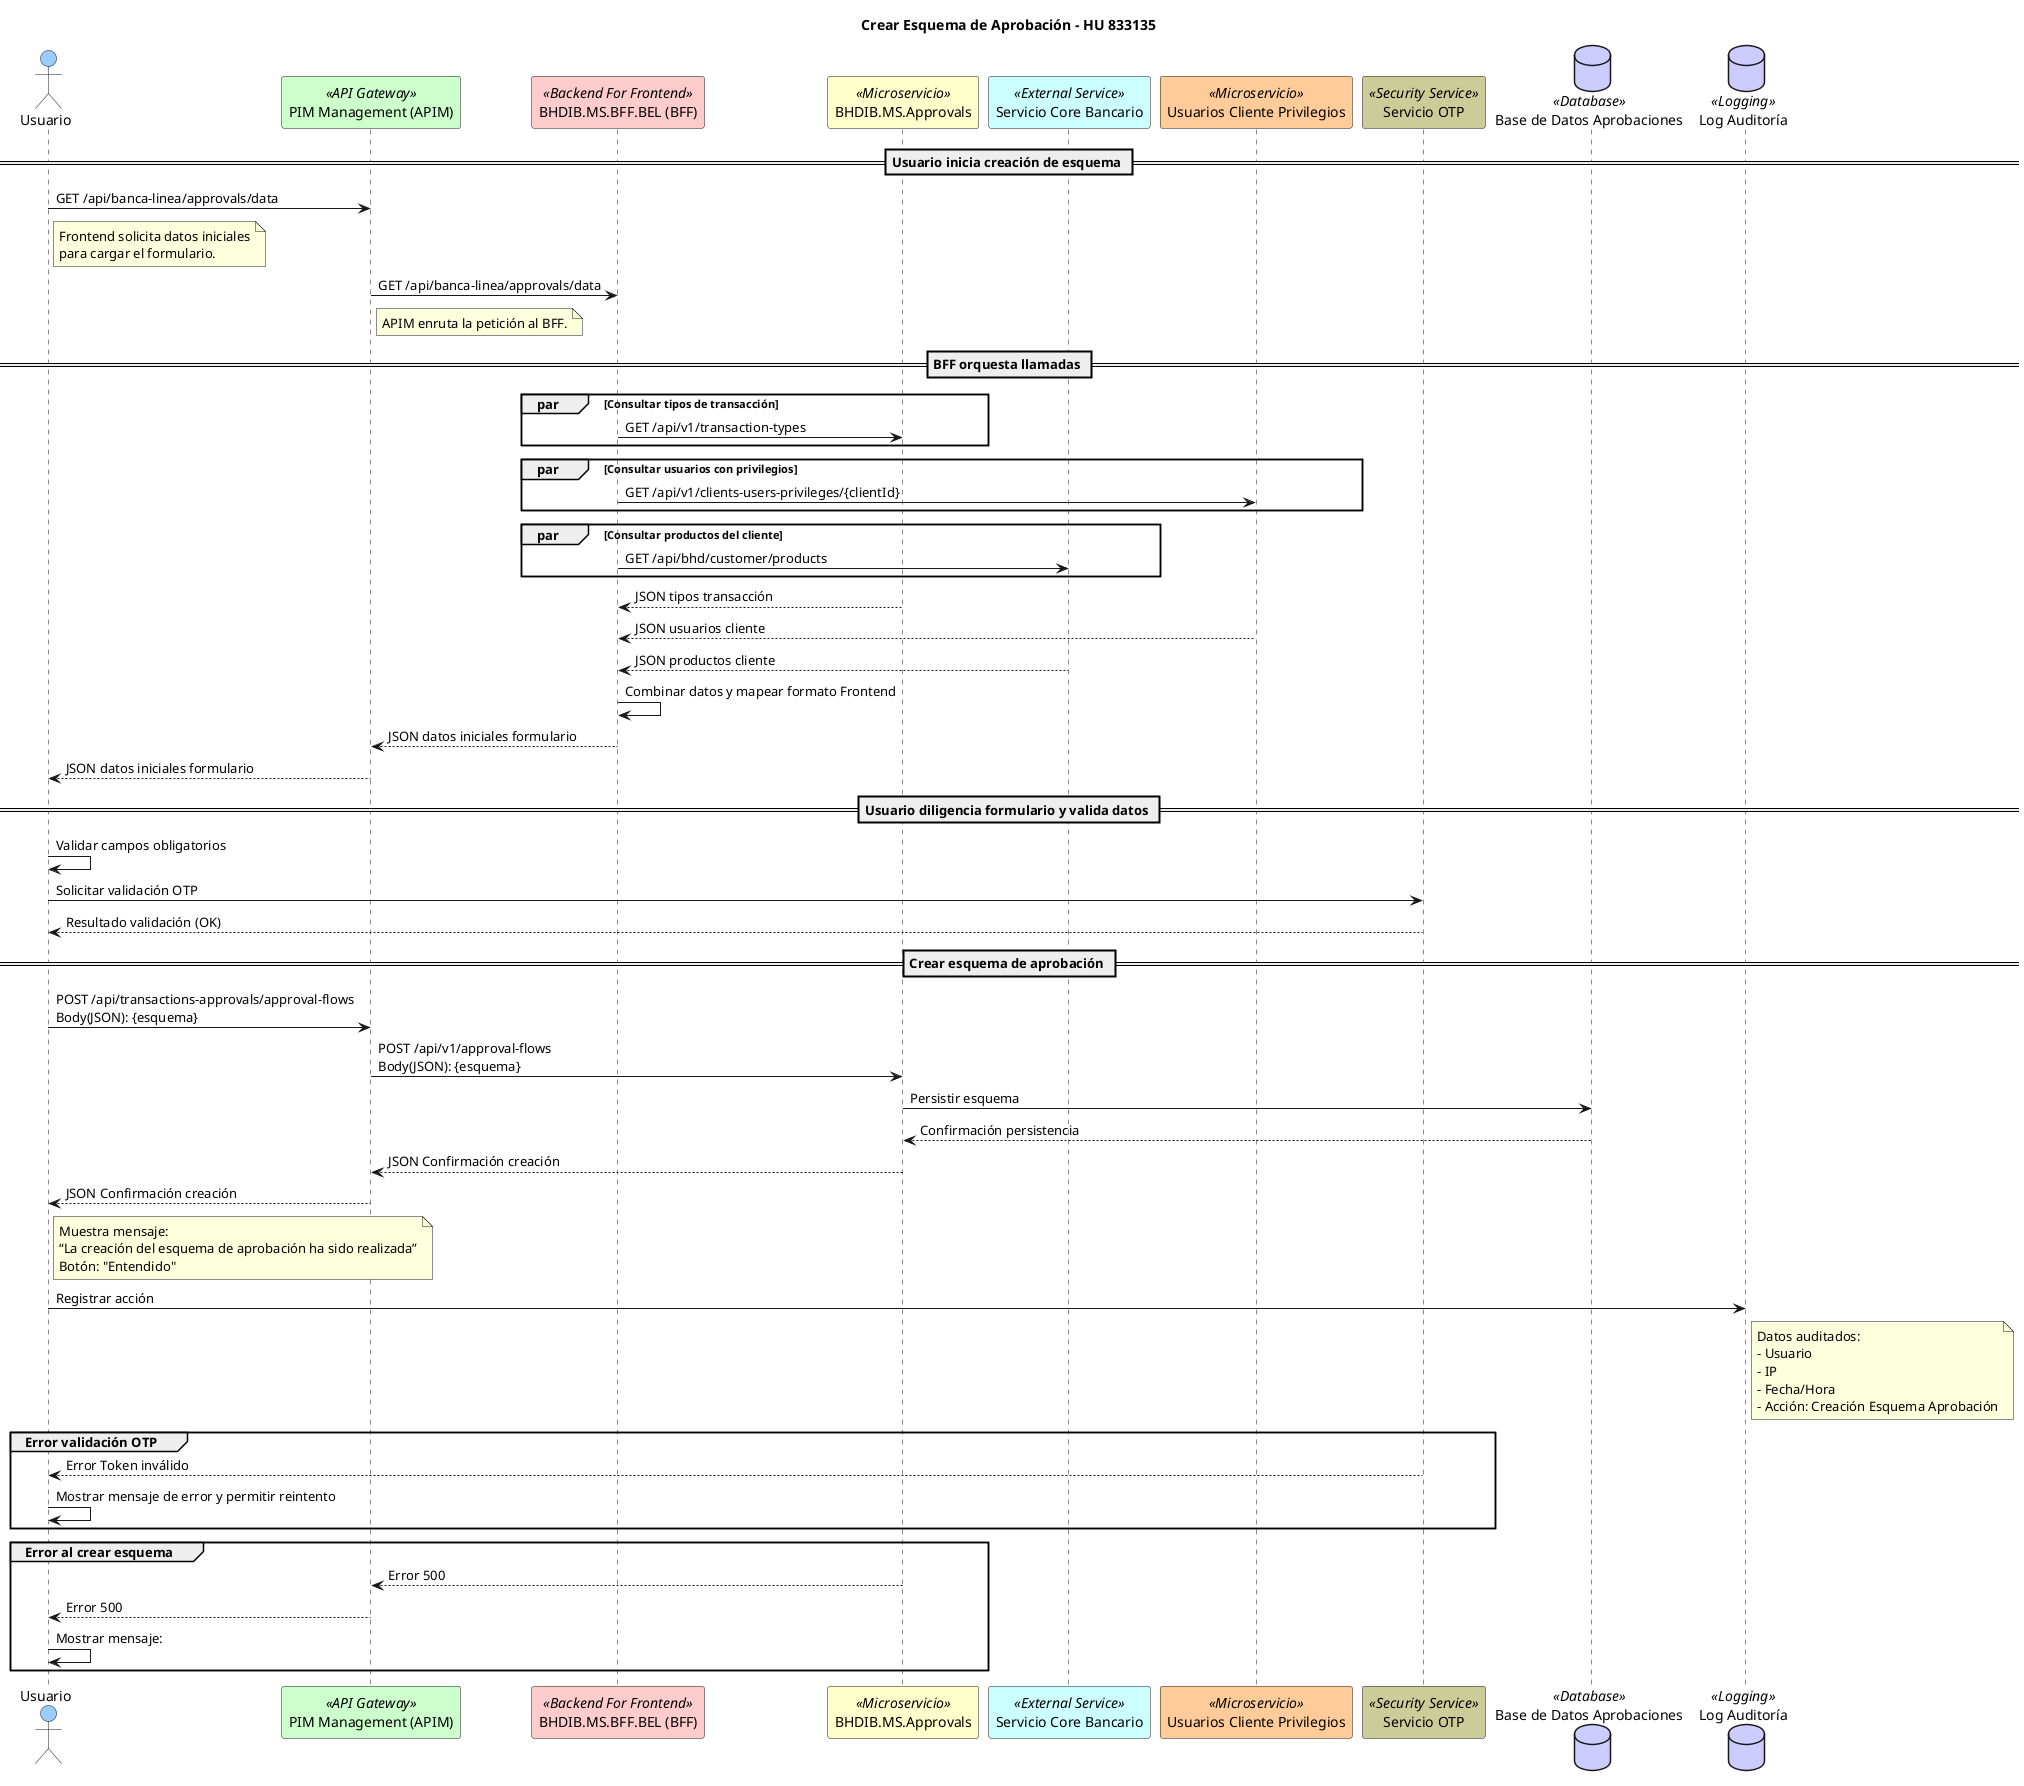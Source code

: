 @startuml
title Crear Esquema de Aprobación - HU 833135

' == Actores y Sistemas ==
actor Usuario as FrontEnd  #99ccff
participant "PIM Management (APIM)" as APIM <<API Gateway>> #ccffcc
participant "BHDIB.MS.BFF.BEL (BFF)" as BFF <<Backend For Frontend>> #ffcccc
participant "BHDIB.MS.Approvals" as Approvals <<Microservicio>> #ffffcc
participant "Servicio Core Bancario" as Core <<External Service>> #ccffff
participant "Usuarios Cliente Privilegios" as ClientUsers <<Microservicio>> #ffcc99
participant "Servicio OTP" as OTP <<Security Service>> #cccc99
database "Base de Datos Aprobaciones" as DB <<Database>> #ccccff
database "Log Auditoría" as AuditLog <<Logging>> #ccccff

' == Flujo principal (Success Path) ==
== Usuario inicia creación de esquema ==

FrontEnd -> APIM : GET /api/banca-linea/approvals/data
note right of FrontEnd
Frontend solicita datos iniciales
para cargar el formulario.
end note

APIM -> BFF : GET /api/banca-linea/approvals/data
note right of APIM
APIM enruta la petición al BFF.
end note

== BFF orquesta llamadas ==

par Consultar tipos de transacción
    BFF -> Approvals : GET /api/v1/transaction-types
end

par Consultar usuarios con privilegios
    BFF -> ClientUsers : GET /api/v1/clients-users-privileges/{clientId}
end

par Consultar productos del cliente
    BFF -> Core : GET /api/bhd/customer/products
end

Approvals --> BFF : JSON tipos transacción
ClientUsers --> BFF : JSON usuarios cliente
Core --> BFF : JSON productos cliente

BFF -> BFF : Combinar datos y mapear formato Frontend
BFF --> APIM : JSON datos iniciales formulario
APIM --> FrontEnd : JSON datos iniciales formulario

== Usuario diligencia formulario y valida datos ==

FrontEnd -> FrontEnd : Validar campos obligatorios
FrontEnd -> OTP : Solicitar validación OTP
OTP --> FrontEnd : Resultado validación (OK)

== Crear esquema de aprobación ==

FrontEnd -> APIM : POST /api/transactions-approvals/approval-flows\nBody(JSON): {esquema}
APIM -> Approvals : POST /api/v1/approval-flows\nBody(JSON): {esquema}
Approvals -> DB : Persistir esquema
DB --> Approvals : Confirmación persistencia

Approvals --> APIM : JSON Confirmación creación
APIM --> FrontEnd : JSON Confirmación creación

note right of FrontEnd
Muestra mensaje:
“La creación del esquema de aprobación ha sido realizada”
Botón: "Entendido"
end note

FrontEnd -> AuditLog : Registrar acción
note right of AuditLog
Datos auditados:
- Usuario
- IP
- Fecha/Hora
- Acción: Creación Esquema Aprobación
end note

' == Flujo alterno (Errores) ==
group Error validación OTP
    OTP --> FrontEnd : Error Token inválido
    FrontEnd -> FrontEnd : Mostrar mensaje de error y permitir reintento
end

group Error al crear esquema
    Approvals --> APIM : Error 500
    APIM --> FrontEnd : Error 500
    FrontEnd -> FrontEnd : Mostrar mensaje:
    'No pudimos crear el esquema de aprobación. Inténtalo más tarde.'
end

@enduml
